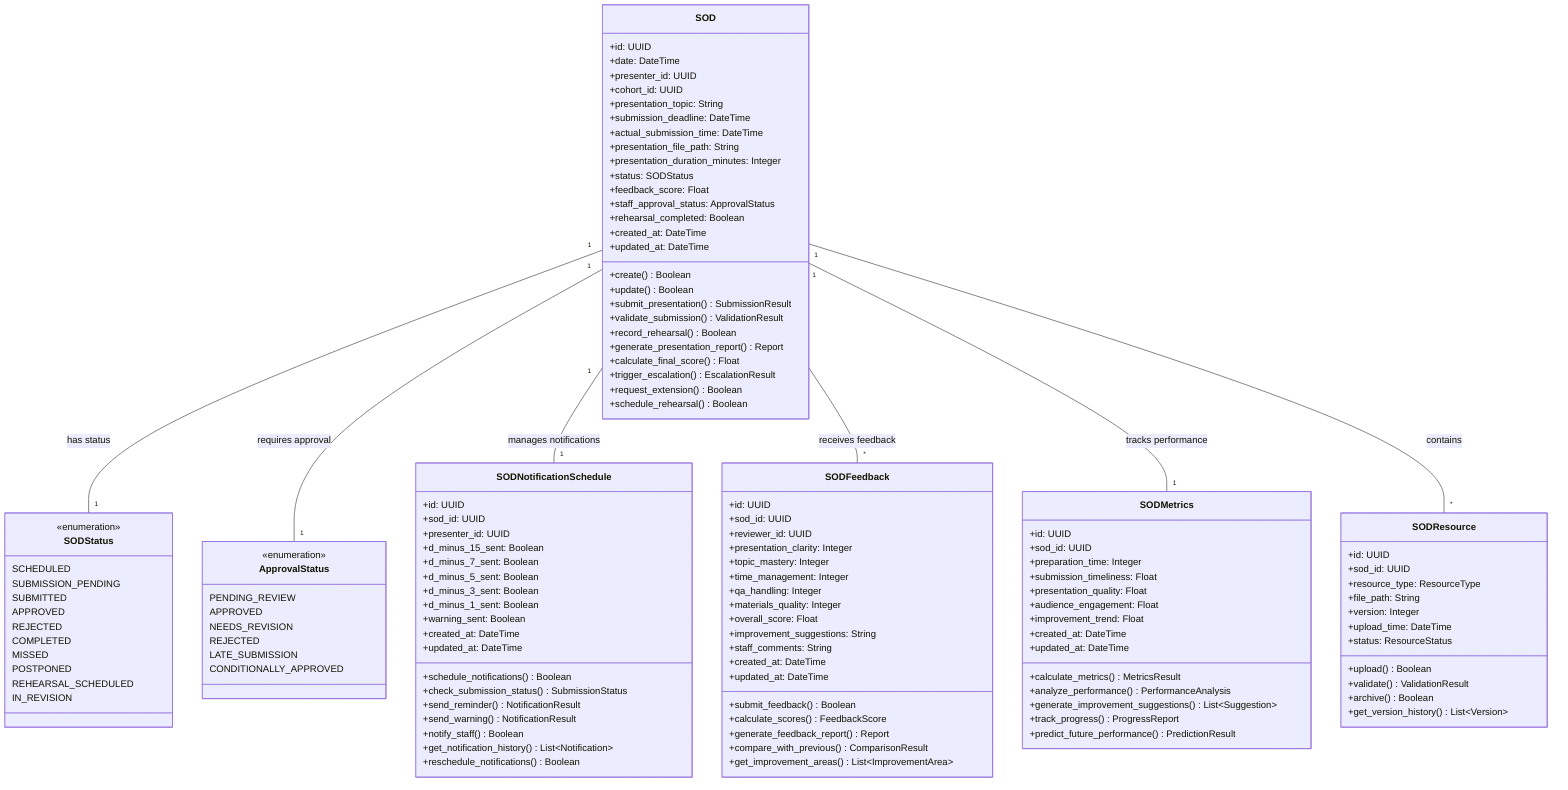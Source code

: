 classDiagram
    %% SOD Management System
    class SOD {
        +id: UUID
        +date: DateTime
        +presenter_id: UUID
        +cohort_id: UUID
        +presentation_topic: String
        +submission_deadline: DateTime
        +actual_submission_time: DateTime
        +presentation_file_path: String
        +presentation_duration_minutes: Integer
        +status: SODStatus
        +feedback_score: Float
        +staff_approval_status: ApprovalStatus
        +rehearsal_completed: Boolean
        +created_at: DateTime
        +updated_at: DateTime
        +create() Boolean
        +update() Boolean
        +submit_presentation() SubmissionResult
        +validate_submission() ValidationResult
        +record_rehearsal() Boolean
        +generate_presentation_report() Report
        +calculate_final_score() Float
        +trigger_escalation() EscalationResult
        +request_extension() Boolean
        +schedule_rehearsal() Boolean
    }

    class SODStatus {
        <<enumeration>>
        SCHEDULED
        SUBMISSION_PENDING
        SUBMITTED
        APPROVED
        REJECTED
        COMPLETED
        MISSED
        POSTPONED
        REHEARSAL_SCHEDULED
        IN_REVISION
    }

    class ApprovalStatus {
        <<enumeration>>
        PENDING_REVIEW
        APPROVED
        NEEDS_REVISION
        REJECTED
        LATE_SUBMISSION
        CONDITIONALLY_APPROVED
    }

    class SODNotificationSchedule {
        +id: UUID
        +sod_id: UUID
        +presenter_id: UUID
        +d_minus_15_sent: Boolean
        +d_minus_7_sent: Boolean
        +d_minus_5_sent: Boolean
        +d_minus_3_sent: Boolean
        +d_minus_1_sent: Boolean
        +warning_sent: Boolean
        +created_at: DateTime
        +updated_at: DateTime
        +schedule_notifications() Boolean
        +check_submission_status() SubmissionStatus
        +send_reminder() NotificationResult
        +send_warning() NotificationResult
        +notify_staff() Boolean
        +get_notification_history() List~Notification~
        +reschedule_notifications() Boolean
    }

    class SODFeedback {
        +id: UUID
        +sod_id: UUID
        +reviewer_id: UUID
        +presentation_clarity: Integer
        +topic_mastery: Integer
        +time_management: Integer
        +qa_handling: Integer
        +materials_quality: Integer
        +overall_score: Float
        +improvement_suggestions: String
        +staff_comments: String
        +created_at: DateTime
        +updated_at: DateTime
        +submit_feedback() Boolean
        +calculate_scores() FeedbackScore
        +generate_feedback_report() Report
        +compare_with_previous() ComparisonResult
        +get_improvement_areas() List~ImprovementArea~
    }

    class SODMetrics {
        +id: UUID
        +sod_id: UUID
        +preparation_time: Integer
        +submission_timeliness: Float
        +presentation_quality: Float
        +audience_engagement: Float
        +improvement_trend: Float
        +created_at: DateTime
        +updated_at: DateTime
        +calculate_metrics() MetricsResult
        +analyze_performance() PerformanceAnalysis
        +generate_improvement_suggestions() List~Suggestion~
        +track_progress() ProgressReport
        +predict_future_performance() PredictionResult
    }

    class SODResource {
        +id: UUID
        +sod_id: UUID
        +resource_type: ResourceType
        +file_path: String
        +version: Integer
        +upload_time: DateTime
        +status: ResourceStatus
        +upload() Boolean
        +validate() ValidationResult
        +archive() Boolean
        +get_version_history() List~Version~
    }

    SOD "1" -- "1" SODStatus : has status
    SOD "1" -- "1" ApprovalStatus : requires approval
    SOD "1" -- "1" SODNotificationSchedule : manages notifications
    SOD "1" -- "*" SODFeedback : receives feedback
    SOD "1" -- "1" SODMetrics : tracks performance
    SOD "1" -- "*" SODResource : contains